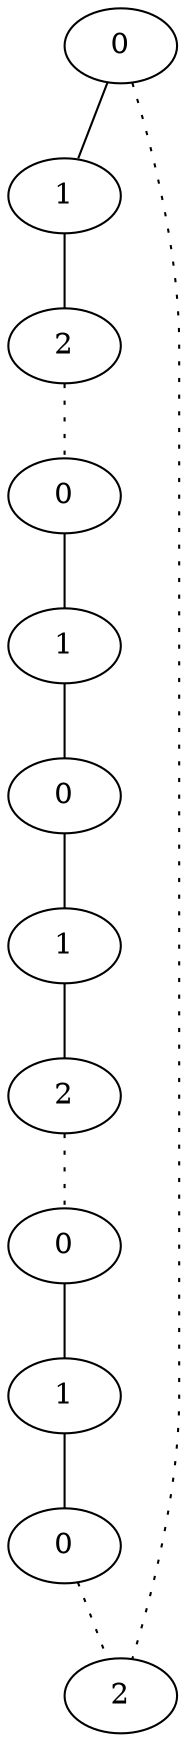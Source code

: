 graph {
a0[label=0];
a1[label=1];
a2[label=2];
a3[label=0];
a4[label=1];
a5[label=0];
a6[label=1];
a7[label=2];
a8[label=0];
a9[label=1];
a10[label=0];
a11[label=2];
a0 -- a1;
a0 -- a11 [style=dotted];
a1 -- a2;
a2 -- a3 [style=dotted];
a3 -- a4;
a4 -- a5;
a5 -- a6;
a6 -- a7;
a7 -- a8 [style=dotted];
a8 -- a9;
a9 -- a10;
a10 -- a11 [style=dotted];
}
